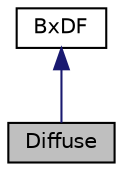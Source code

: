 digraph "Diffuse"
{
 // LATEX_PDF_SIZE
  edge [fontname="Helvetica",fontsize="10",labelfontname="Helvetica",labelfontsize="10"];
  node [fontname="Helvetica",fontsize="10",shape="box"];
  Node1 [label="Diffuse",height=0.2,width=0.4,color="black", fillcolor="grey75", style="filled", fontcolor="black",tooltip="Lambertian reflection model."];
  Node2 -> Node1 [dir="back",color="midnightblue",fontsize="10",style="solid"];
  Node2 [label="BxDF",height=0.2,width=0.4,color="black", fillcolor="white", style="filled",URL="$class_bx_d_f.html",tooltip="BxDF. out == rays from/to camera, in == rays from/to objects/lights."];
}
